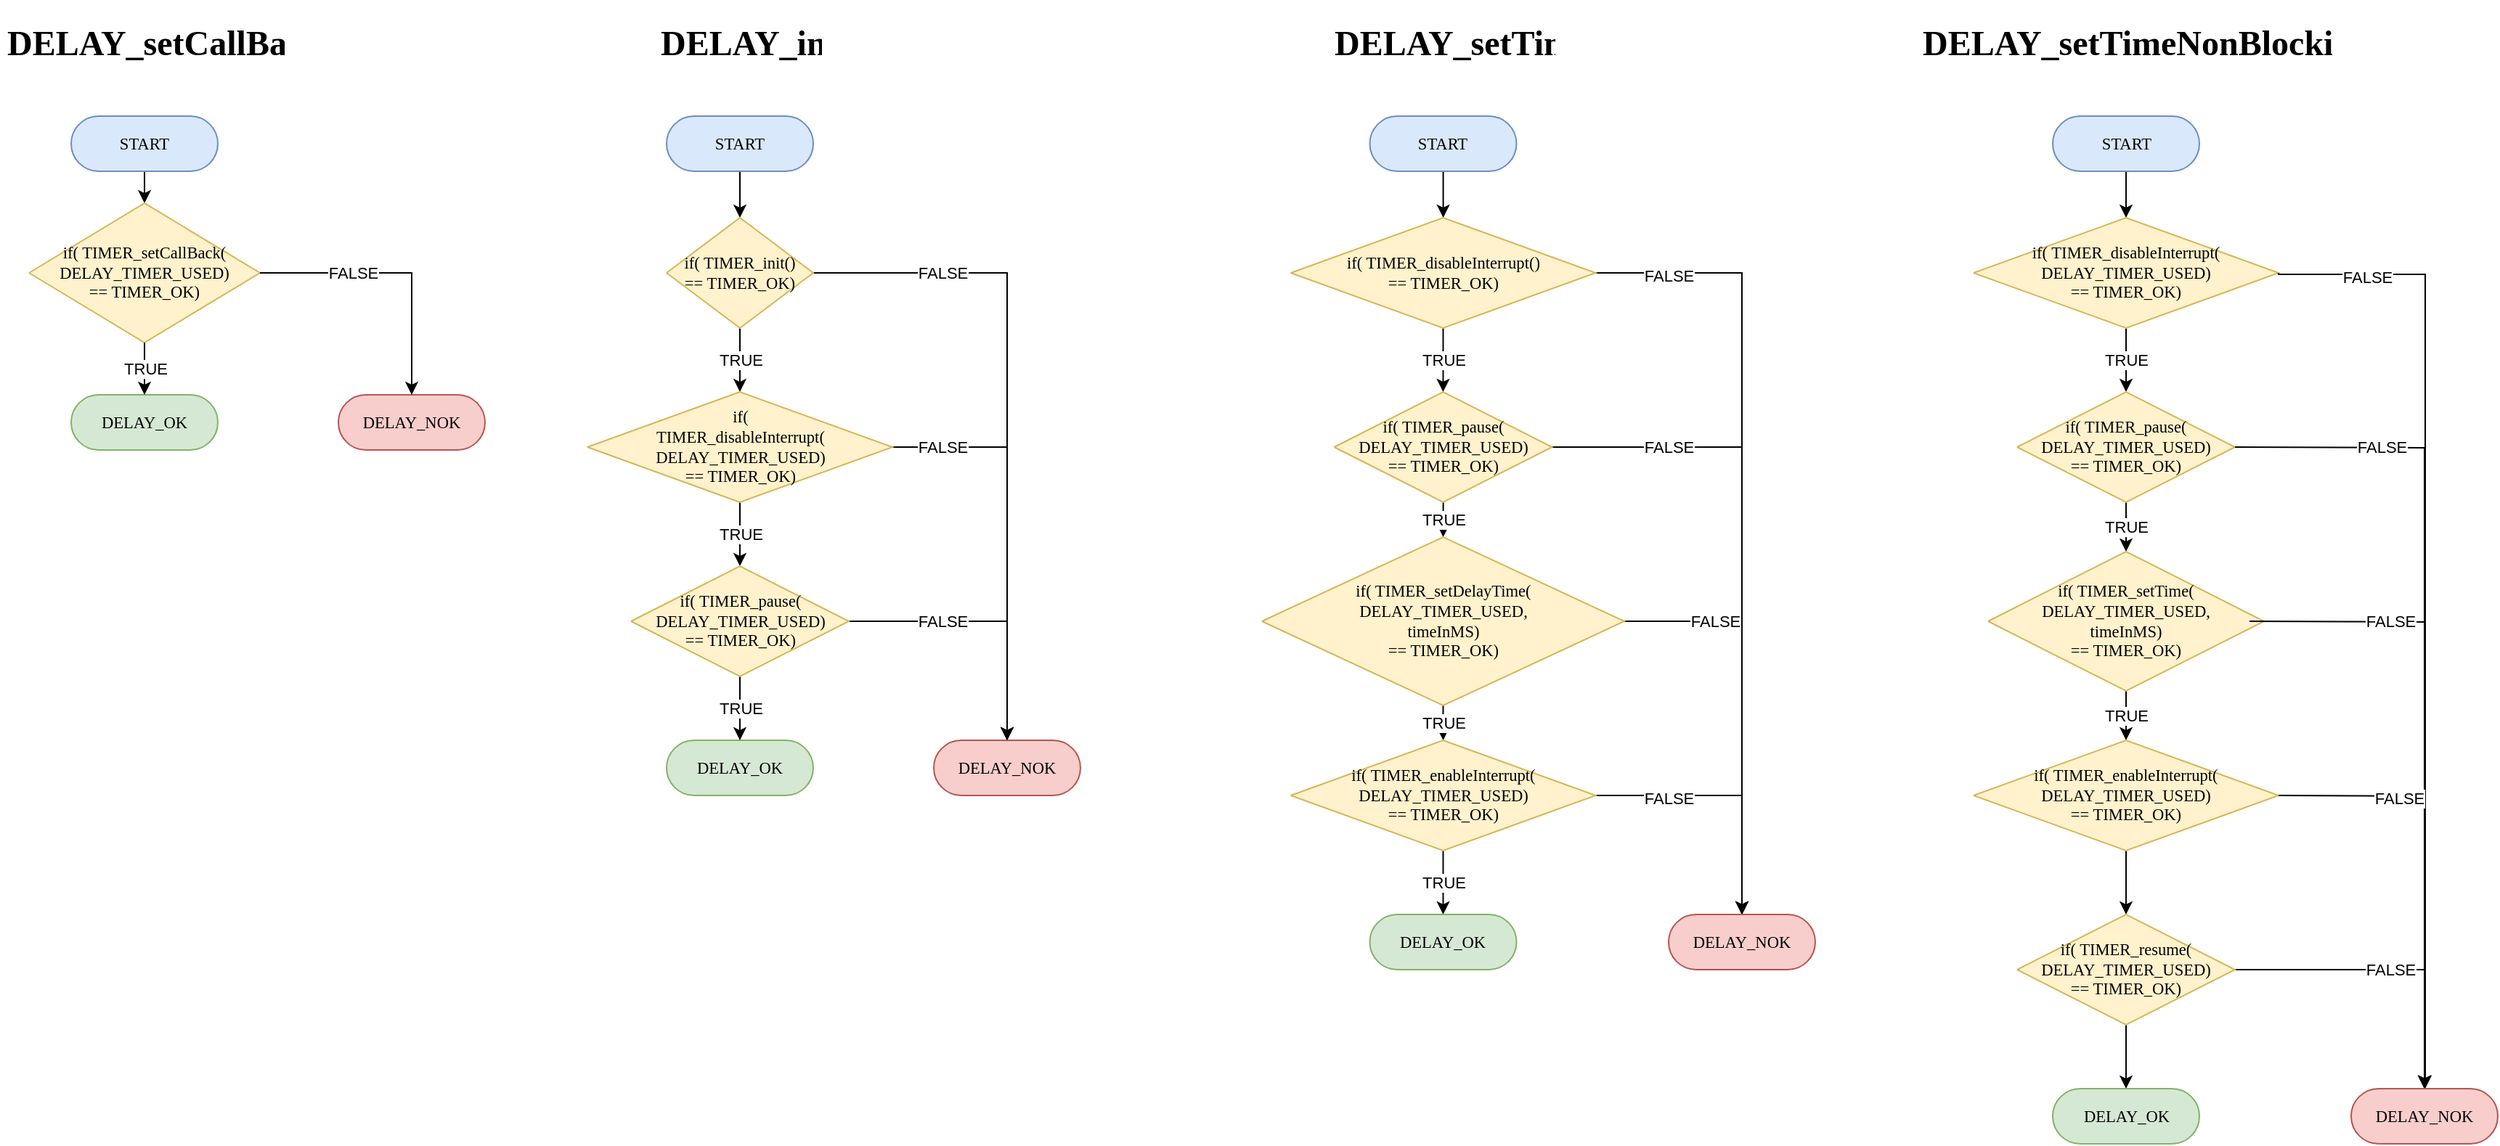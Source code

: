 <mxfile version="21.2.8" type="device">
  <diagram name="Page-1" id="5nWwU-cvdYqmI8r7x9GO">
    <mxGraphModel dx="4005" dy="1869" grid="1" gridSize="10" guides="1" tooltips="1" connect="1" arrows="1" fold="1" page="1" pageScale="1" pageWidth="850" pageHeight="1100" math="0" shadow="0">
      <root>
        <mxCell id="0" />
        <mxCell id="1" parent="0" />
        <mxCell id="s2RD4rWoNlKBEPkYCCUj-22" value="" style="edgeStyle=orthogonalEdgeStyle;rounded=0;orthogonalLoop=1;jettySize=auto;html=1;" edge="1" parent="1" source="s2RD4rWoNlKBEPkYCCUj-1" target="s2RD4rWoNlKBEPkYCCUj-16">
          <mxGeometry relative="1" as="geometry" />
        </mxCell>
        <UserObject label="&lt;div style=&quot;font-size: 11.29px;&quot;&gt;&lt;span style=&quot;font-size: 11.29px;&quot;&gt;START&lt;/span&gt;&lt;/div&gt;" Function="EN_DIO_Error_T DIO_init(uint8_t pinNumber, EN_DIO_PORT_T portNumber, EN_DIO_DIRECTION_T direction);" tags="Flowchart" id="s2RD4rWoNlKBEPkYCCUj-1">
          <mxCell style="verticalAlign=middle;align=center;overflow=width;vsdxID=30;fillColor=#dae8fc;shape=stencil(tVLREoIgEPwaHnEQxsl3s/9gEpSJwDko7e+DsEkze2l627vdu5uFRaxyHe8FosR5sCcxqMZ3iO0Rpcp0ApQPCLEasUpaEC3Yi2lS3fOojOhsr3HDmObyMtsVcYqS29Qh5FEfklwrM5OXeUa/yjkcAwfr7TDpiyTfXvjkMR+Vw2A998qaBac5tAKHU1hq3i4oNwjRr9ofvayt/+Rk+yX/4iWA159KpXWKxJx/z0Bopfyw+g4=);strokeColor=#6c8ebf;spacingTop=-1;spacingBottom=-1;spacingLeft=-1;spacingRight=-1;points=[[0.5,1,0],[0.5,0,0],[0,0.5,0],[1,0.5,0]];labelBackgroundColor=none;rounded=1;html=1;whiteSpace=wrap;fontFamily=Calibri;fontSize=11.29;" vertex="1" parent="1">
            <mxGeometry x="-1925.75" y="-990" width="101" height="38" as="geometry" />
          </mxCell>
        </UserObject>
        <mxCell id="s2RD4rWoNlKBEPkYCCUj-9" value="" style="edgeStyle=orthogonalEdgeStyle;rounded=0;orthogonalLoop=1;jettySize=auto;html=1;" edge="1" parent="1" source="s2RD4rWoNlKBEPkYCCUj-2" target="s2RD4rWoNlKBEPkYCCUj-3">
          <mxGeometry relative="1" as="geometry" />
        </mxCell>
        <UserObject label="&lt;div style=&quot;font-size: 11.29px;&quot;&gt;&lt;span style=&quot;font-size: 11.29px;&quot;&gt;START&lt;/span&gt;&lt;/div&gt;" Function="EN_DIO_Error_T DIO_init(uint8_t pinNumber, EN_DIO_PORT_T portNumber, EN_DIO_DIRECTION_T direction);" tags="Flowchart" id="s2RD4rWoNlKBEPkYCCUj-2">
          <mxCell style="verticalAlign=middle;align=center;overflow=width;vsdxID=30;fillColor=#dae8fc;shape=stencil(tVLREoIgEPwaHnEQxsl3s/9gEpSJwDko7e+DsEkze2l627vdu5uFRaxyHe8FosR5sCcxqMZ3iO0Rpcp0ApQPCLEasUpaEC3Yi2lS3fOojOhsr3HDmObyMtsVcYqS29Qh5FEfklwrM5OXeUa/yjkcAwfr7TDpiyTfXvjkMR+Vw2A998qaBac5tAKHU1hq3i4oNwjRr9ofvayt/+Rk+yX/4iWA159KpXWKxJx/z0Bopfyw+g4=);strokeColor=#6c8ebf;spacingTop=-1;spacingBottom=-1;spacingLeft=-1;spacingRight=-1;points=[[0.5,1,0],[0.5,0,0],[0,0.5,0],[1,0.5,0]];labelBackgroundColor=none;rounded=1;html=1;whiteSpace=wrap;fontFamily=Calibri;fontSize=11.29;" vertex="1" parent="1">
            <mxGeometry x="-2410" y="-990" width="101" height="38" as="geometry" />
          </mxCell>
        </UserObject>
        <mxCell id="s2RD4rWoNlKBEPkYCCUj-10" value="TRUE" style="edgeStyle=orthogonalEdgeStyle;rounded=0;orthogonalLoop=1;jettySize=auto;html=1;" edge="1" parent="1" source="s2RD4rWoNlKBEPkYCCUj-3" target="s2RD4rWoNlKBEPkYCCUj-7">
          <mxGeometry relative="1" as="geometry" />
        </mxCell>
        <mxCell id="s2RD4rWoNlKBEPkYCCUj-15" value="FALSE" style="edgeStyle=orthogonalEdgeStyle;rounded=0;orthogonalLoop=1;jettySize=auto;html=1;" edge="1" parent="1" source="s2RD4rWoNlKBEPkYCCUj-3" target="s2RD4rWoNlKBEPkYCCUj-6">
          <mxGeometry x="-0.609" relative="1" as="geometry">
            <mxPoint as="offset" />
          </mxGeometry>
        </mxCell>
        <UserObject label="if( TIMER_init() &lt;br&gt;== TIMER_OK)" Function="EN_DIO_Error_T DIO_init(uint8_t pinNumber, EN_DIO_PORT_T portNumber, EN_DIO_DIRECTION_T direction);" tags="Flowchart" id="s2RD4rWoNlKBEPkYCCUj-3">
          <mxCell style="vsdxID=219;fillColor=#fff2cc;shape=stencil(UzV2Ls5ILEhVNTIoLinKz04tz0wpyVA1dlE1MsrMy0gtyiwBslSNXVWNndPyi1LTi/JL81Ig/IJEkEoQKze/DGRCBUSfAUiHkUElhGcK4bpBVOZk5iGpNEVVikeloQHZpsK0YlWLz1QgA+HFtMycHEgIIcujBwlQCBKcxq4A);strokeColor=#d6b656;spacingTop=-1;spacingBottom=-1;spacingLeft=-1;spacingRight=-1;points=[[0,0.5,0],[1,0.5,0],[0.5,0,0],[0.5,1,0]];labelBackgroundColor=none;rounded=1;html=1;whiteSpace=wrap;fontFamily=Calibri;fontSize=11.29;" vertex="1" parent="1">
            <mxGeometry x="-2410" y="-920" width="101" height="76" as="geometry" />
          </mxCell>
        </UserObject>
        <UserObject label="&lt;div style=&quot;font-size: 11.29px;&quot;&gt;&lt;font style=&quot;font-size: 11.29px; direction: ltr; letter-spacing: 0px; line-height: 120%; opacity: 1;&quot;&gt;DELAY_OK&lt;/font&gt;&lt;/div&gt;" Function="EN_DIO_Error_T DIO_init(uint8_t pinNumber, EN_DIO_PORT_T portNumber, EN_DIO_DIRECTION_T direction);" tags="Flowchart" id="s2RD4rWoNlKBEPkYCCUj-5">
          <mxCell style="verticalAlign=middle;align=center;overflow=width;vsdxID=52;fillColor=#d5e8d4;shape=stencil(tVLREoIgEPwaHnEQxsl3s/9gEpSJwDko7e+DsEkze2l627vdu5uFRaxyHe8FosR5sCcxqMZ3iO0Rpcp0ApQPCLEasUpaEC3Yi2lS3fOojOhsr3HDmObyMtsVcYqS29Qh5FEfklwrM5OXeUa/yjkcAwfr7TDpiyTfXvjkMR+Vw2A998qaBac5tAKHU1hq3i4oNwjRr9ofvayt/+Rk+yX/4iWA159KpXWKxJx/z0Bopfyw+g4=);strokeColor=#82b366;spacingTop=-1;spacingBottom=-1;spacingLeft=-1;spacingRight=-1;points=[[0.5,1,0],[0.5,0,0],[0,0.5,0],[1,0.5,0]];labelBackgroundColor=none;rounded=1;html=1;whiteSpace=wrap;fontFamily=Calibri;fontSize=11.29;" vertex="1" parent="1">
            <mxGeometry x="-2410" y="-560" width="101" height="38" as="geometry" />
          </mxCell>
        </UserObject>
        <UserObject label="&lt;div style=&quot;font-size: 11.29px;&quot;&gt;&lt;font style=&quot;font-size: 11.29px; direction: ltr; letter-spacing: 0px; line-height: 120%; opacity: 1;&quot;&gt;DELAY_NOK&lt;/font&gt;&lt;/div&gt;" Function="EN_DIO_Error_T DIO_init(uint8_t pinNumber, EN_DIO_PORT_T portNumber, EN_DIO_DIRECTION_T direction);" tags="Flowchart" id="s2RD4rWoNlKBEPkYCCUj-6">
          <mxCell style="verticalAlign=middle;align=center;overflow=width;vsdxID=52;fillColor=#f8cecc;shape=stencil(tVLREoIgEPwaHnEQxsl3s/9gEpSJwDko7e+DsEkze2l627vdu5uFRaxyHe8FosR5sCcxqMZ3iO0Rpcp0ApQPCLEasUpaEC3Yi2lS3fOojOhsr3HDmObyMtsVcYqS29Qh5FEfklwrM5OXeUa/yjkcAwfr7TDpiyTfXvjkMR+Vw2A998qaBac5tAKHU1hq3i4oNwjRr9ofvayt/+Rk+yX/4iWA159KpXWKxJx/z0Bopfyw+g4=);strokeColor=#b85450;spacingTop=-1;spacingBottom=-1;spacingLeft=-1;spacingRight=-1;points=[[0.5,1,0],[0.5,0,0],[0,0.5,0],[1,0.5,0]];labelBackgroundColor=none;rounded=1;html=1;whiteSpace=wrap;fontFamily=Calibri;fontSize=11.29;" vertex="1" parent="1">
            <mxGeometry x="-2226" y="-560" width="101" height="38" as="geometry" />
          </mxCell>
        </UserObject>
        <mxCell id="s2RD4rWoNlKBEPkYCCUj-11" value="TRUE" style="edgeStyle=orthogonalEdgeStyle;rounded=0;orthogonalLoop=1;jettySize=auto;html=1;" edge="1" parent="1" source="s2RD4rWoNlKBEPkYCCUj-7" target="s2RD4rWoNlKBEPkYCCUj-8">
          <mxGeometry relative="1" as="geometry" />
        </mxCell>
        <mxCell id="s2RD4rWoNlKBEPkYCCUj-14" value="FALSE" style="edgeStyle=orthogonalEdgeStyle;rounded=0;orthogonalLoop=1;jettySize=auto;html=1;" edge="1" parent="1" source="s2RD4rWoNlKBEPkYCCUj-7" target="s2RD4rWoNlKBEPkYCCUj-6">
          <mxGeometry x="-0.754" relative="1" as="geometry">
            <mxPoint as="offset" />
          </mxGeometry>
        </mxCell>
        <UserObject label="if( &lt;br&gt;TIMER_disableInterrupt(&lt;br&gt;DELAY_TIMER_USED) &lt;br&gt;== TIMER_OK)" Function="EN_DIO_Error_T DIO_init(uint8_t pinNumber, EN_DIO_PORT_T portNumber, EN_DIO_DIRECTION_T direction);" tags="Flowchart" id="s2RD4rWoNlKBEPkYCCUj-7">
          <mxCell style="vsdxID=219;fillColor=#fff2cc;shape=stencil(UzV2Ls5ILEhVNTIoLinKz04tz0wpyVA1dlE1MsrMy0gtyiwBslSNXVWNndPyi1LTi/JL81Ig/IJEkEoQKze/DGRCBUSfAUiHkUElhGcK4bpBVOZk5iGpNEVVikeloQHZpsK0YlWLz1QgA+HFtMycHEgIIcujBwlQCBKcxq4A);strokeColor=#d6b656;spacingTop=-1;spacingBottom=-1;spacingLeft=-1;spacingRight=-1;points=[[0,0.5,0],[1,0.5,0],[0.5,0,0],[0.5,1,0]];labelBackgroundColor=none;rounded=1;html=1;whiteSpace=wrap;fontFamily=Calibri;fontSize=11.29;" vertex="1" parent="1">
            <mxGeometry x="-2464.5" y="-800" width="210" height="76" as="geometry" />
          </mxCell>
        </UserObject>
        <mxCell id="s2RD4rWoNlKBEPkYCCUj-12" value="TRUE" style="edgeStyle=orthogonalEdgeStyle;rounded=0;orthogonalLoop=1;jettySize=auto;html=1;" edge="1" parent="1" source="s2RD4rWoNlKBEPkYCCUj-8" target="s2RD4rWoNlKBEPkYCCUj-5">
          <mxGeometry relative="1" as="geometry" />
        </mxCell>
        <mxCell id="s2RD4rWoNlKBEPkYCCUj-13" value="FALSE" style="edgeStyle=orthogonalEdgeStyle;rounded=0;orthogonalLoop=1;jettySize=auto;html=1;" edge="1" parent="1" source="s2RD4rWoNlKBEPkYCCUj-8" target="s2RD4rWoNlKBEPkYCCUj-6">
          <mxGeometry x="-0.325" relative="1" as="geometry">
            <mxPoint as="offset" />
          </mxGeometry>
        </mxCell>
        <UserObject label="if( TIMER_pause(&lt;br&gt;DELAY_TIMER_USED) &lt;br&gt;== TIMER_OK)" Function="EN_DIO_Error_T DIO_init(uint8_t pinNumber, EN_DIO_PORT_T portNumber, EN_DIO_DIRECTION_T direction);" tags="Flowchart" id="s2RD4rWoNlKBEPkYCCUj-8">
          <mxCell style="vsdxID=219;fillColor=#fff2cc;shape=stencil(UzV2Ls5ILEhVNTIoLinKz04tz0wpyVA1dlE1MsrMy0gtyiwBslSNXVWNndPyi1LTi/JL81Ig/IJEkEoQKze/DGRCBUSfAUiHkUElhGcK4bpBVOZk5iGpNEVVikeloQHZpsK0YlWLz1QgA+HFtMycHEgIIcujBwlQCBKcxq4A);strokeColor=#d6b656;spacingTop=-1;spacingBottom=-1;spacingLeft=-1;spacingRight=-1;points=[[0,0.5,0],[1,0.5,0],[0.5,0,0],[0.5,1,0]];labelBackgroundColor=none;rounded=1;html=1;whiteSpace=wrap;fontFamily=Calibri;fontSize=11.29;" vertex="1" parent="1">
            <mxGeometry x="-2434.5" y="-680" width="150" height="76" as="geometry" />
          </mxCell>
        </UserObject>
        <mxCell id="s2RD4rWoNlKBEPkYCCUj-23" value="TRUE" style="edgeStyle=orthogonalEdgeStyle;rounded=0;orthogonalLoop=1;jettySize=auto;html=1;" edge="1" parent="1" source="s2RD4rWoNlKBEPkYCCUj-16" target="s2RD4rWoNlKBEPkYCCUj-17">
          <mxGeometry relative="1" as="geometry" />
        </mxCell>
        <mxCell id="s2RD4rWoNlKBEPkYCCUj-27" value="FALSE" style="edgeStyle=orthogonalEdgeStyle;rounded=0;orthogonalLoop=1;jettySize=auto;html=1;" edge="1" parent="1" source="s2RD4rWoNlKBEPkYCCUj-16" target="s2RD4rWoNlKBEPkYCCUj-21">
          <mxGeometry x="-0.815" y="-2" relative="1" as="geometry">
            <mxPoint as="offset" />
          </mxGeometry>
        </mxCell>
        <UserObject label="if( TIMER_disableInterrupt() &lt;br&gt;== TIMER_OK)" Function="EN_DIO_Error_T DIO_init(uint8_t pinNumber, EN_DIO_PORT_T portNumber, EN_DIO_DIRECTION_T direction);" tags="Flowchart" id="s2RD4rWoNlKBEPkYCCUj-16">
          <mxCell style="vsdxID=219;fillColor=#fff2cc;shape=stencil(UzV2Ls5ILEhVNTIoLinKz04tz0wpyVA1dlE1MsrMy0gtyiwBslSNXVWNndPyi1LTi/JL81Ig/IJEkEoQKze/DGRCBUSfAUiHkUElhGcK4bpBVOZk5iGpNEVVikeloQHZpsK0YlWLz1QgA+HFtMycHEgIIcujBwlQCBKcxq4A);strokeColor=#d6b656;spacingTop=-1;spacingBottom=-1;spacingLeft=-1;spacingRight=-1;points=[[0,0.5,0],[1,0.5,0],[0.5,0,0],[0.5,1,0]];labelBackgroundColor=none;rounded=1;html=1;whiteSpace=wrap;fontFamily=Calibri;fontSize=11.29;" vertex="1" parent="1">
            <mxGeometry x="-1980.25" y="-920" width="210" height="76" as="geometry" />
          </mxCell>
        </UserObject>
        <mxCell id="s2RD4rWoNlKBEPkYCCUj-24" value="TRUE" style="edgeStyle=orthogonalEdgeStyle;rounded=0;orthogonalLoop=1;jettySize=auto;html=1;" edge="1" parent="1" source="s2RD4rWoNlKBEPkYCCUj-17" target="s2RD4rWoNlKBEPkYCCUj-18">
          <mxGeometry relative="1" as="geometry" />
        </mxCell>
        <mxCell id="s2RD4rWoNlKBEPkYCCUj-28" value="FALSE" style="edgeStyle=orthogonalEdgeStyle;rounded=0;orthogonalLoop=1;jettySize=auto;html=1;" edge="1" parent="1" source="s2RD4rWoNlKBEPkYCCUj-17" target="s2RD4rWoNlKBEPkYCCUj-21">
          <mxGeometry x="-0.645" relative="1" as="geometry">
            <mxPoint as="offset" />
          </mxGeometry>
        </mxCell>
        <UserObject label="if( TIMER_pause(&lt;br&gt;DELAY_TIMER_USED) &lt;br&gt;== TIMER_OK)" Function="EN_DIO_Error_T DIO_init(uint8_t pinNumber, EN_DIO_PORT_T portNumber, EN_DIO_DIRECTION_T direction);" tags="Flowchart" id="s2RD4rWoNlKBEPkYCCUj-17">
          <mxCell style="vsdxID=219;fillColor=#fff2cc;shape=stencil(UzV2Ls5ILEhVNTIoLinKz04tz0wpyVA1dlE1MsrMy0gtyiwBslSNXVWNndPyi1LTi/JL81Ig/IJEkEoQKze/DGRCBUSfAUiHkUElhGcK4bpBVOZk5iGpNEVVikeloQHZpsK0YlWLz1QgA+HFtMycHEgIIcujBwlQCBKcxq4A);strokeColor=#d6b656;spacingTop=-1;spacingBottom=-1;spacingLeft=-1;spacingRight=-1;points=[[0,0.5,0],[1,0.5,0],[0.5,0,0],[0.5,1,0]];labelBackgroundColor=none;rounded=1;html=1;whiteSpace=wrap;fontFamily=Calibri;fontSize=11.29;" vertex="1" parent="1">
            <mxGeometry x="-1950.25" y="-800" width="150" height="76" as="geometry" />
          </mxCell>
        </UserObject>
        <mxCell id="s2RD4rWoNlKBEPkYCCUj-25" value="TRUE" style="edgeStyle=orthogonalEdgeStyle;rounded=0;orthogonalLoop=1;jettySize=auto;html=1;" edge="1" parent="1" source="s2RD4rWoNlKBEPkYCCUj-18" target="s2RD4rWoNlKBEPkYCCUj-19">
          <mxGeometry relative="1" as="geometry" />
        </mxCell>
        <mxCell id="s2RD4rWoNlKBEPkYCCUj-29" value="FALSE" style="edgeStyle=orthogonalEdgeStyle;rounded=0;orthogonalLoop=1;jettySize=auto;html=1;" edge="1" parent="1" source="s2RD4rWoNlKBEPkYCCUj-18" target="s2RD4rWoNlKBEPkYCCUj-21">
          <mxGeometry x="-0.564" relative="1" as="geometry">
            <mxPoint x="1" as="offset" />
          </mxGeometry>
        </mxCell>
        <UserObject label="if( TIMER_setDelayTime(&lt;br&gt;DELAY_TIMER_USED,&lt;br&gt;timeInMS) &lt;br&gt;== TIMER_OK)" Function="EN_DIO_Error_T DIO_init(uint8_t pinNumber, EN_DIO_PORT_T portNumber, EN_DIO_DIRECTION_T direction);" tags="Flowchart" id="s2RD4rWoNlKBEPkYCCUj-18">
          <mxCell style="vsdxID=219;fillColor=#fff2cc;shape=stencil(UzV2Ls5ILEhVNTIoLinKz04tz0wpyVA1dlE1MsrMy0gtyiwBslSNXVWNndPyi1LTi/JL81Ig/IJEkEoQKze/DGRCBUSfAUiHkUElhGcK4bpBVOZk5iGpNEVVikeloQHZpsK0YlWLz1QgA+HFtMycHEgIIcujBwlQCBKcxq4A);strokeColor=#d6b656;spacingTop=-1;spacingBottom=-1;spacingLeft=-1;spacingRight=-1;points=[[0,0.5,0],[1,0.5,0],[0.5,0,0],[0.5,1,0]];labelBackgroundColor=none;rounded=1;html=1;whiteSpace=wrap;fontFamily=Calibri;fontSize=11.29;" vertex="1" parent="1">
            <mxGeometry x="-2000" y="-700" width="249.5" height="116" as="geometry" />
          </mxCell>
        </UserObject>
        <mxCell id="s2RD4rWoNlKBEPkYCCUj-26" value="TRUE" style="edgeStyle=orthogonalEdgeStyle;rounded=0;orthogonalLoop=1;jettySize=auto;html=1;" edge="1" parent="1" source="s2RD4rWoNlKBEPkYCCUj-19" target="s2RD4rWoNlKBEPkYCCUj-20">
          <mxGeometry relative="1" as="geometry" />
        </mxCell>
        <mxCell id="s2RD4rWoNlKBEPkYCCUj-30" value="FALSE" style="edgeStyle=orthogonalEdgeStyle;rounded=0;orthogonalLoop=1;jettySize=auto;html=1;" edge="1" parent="1" source="s2RD4rWoNlKBEPkYCCUj-19" target="s2RD4rWoNlKBEPkYCCUj-21">
          <mxGeometry x="-0.45" y="-2" relative="1" as="geometry">
            <mxPoint as="offset" />
          </mxGeometry>
        </mxCell>
        <UserObject label="if( TIMER_enableInterrupt(&lt;br&gt;DELAY_TIMER_USED) &lt;br&gt;== TIMER_OK)" Function="EN_DIO_Error_T DIO_init(uint8_t pinNumber, EN_DIO_PORT_T portNumber, EN_DIO_DIRECTION_T direction);" tags="Flowchart" id="s2RD4rWoNlKBEPkYCCUj-19">
          <mxCell style="vsdxID=219;fillColor=#fff2cc;shape=stencil(UzV2Ls5ILEhVNTIoLinKz04tz0wpyVA1dlE1MsrMy0gtyiwBslSNXVWNndPyi1LTi/JL81Ig/IJEkEoQKze/DGRCBUSfAUiHkUElhGcK4bpBVOZk5iGpNEVVikeloQHZpsK0YlWLz1QgA+HFtMycHEgIIcujBwlQCBKcxq4A);strokeColor=#d6b656;spacingTop=-1;spacingBottom=-1;spacingLeft=-1;spacingRight=-1;points=[[0,0.5,0],[1,0.5,0],[0.5,0,0],[0.5,1,0]];labelBackgroundColor=none;rounded=1;html=1;whiteSpace=wrap;fontFamily=Calibri;fontSize=11.29;" vertex="1" parent="1">
            <mxGeometry x="-1980.25" y="-560" width="210" height="76" as="geometry" />
          </mxCell>
        </UserObject>
        <UserObject label="&lt;div style=&quot;font-size: 11.29px;&quot;&gt;&lt;font style=&quot;font-size: 11.29px; direction: ltr; letter-spacing: 0px; line-height: 120%; opacity: 1;&quot;&gt;DELAY_OK&lt;/font&gt;&lt;/div&gt;" Function="EN_DIO_Error_T DIO_init(uint8_t pinNumber, EN_DIO_PORT_T portNumber, EN_DIO_DIRECTION_T direction);" tags="Flowchart" id="s2RD4rWoNlKBEPkYCCUj-20">
          <mxCell style="verticalAlign=middle;align=center;overflow=width;vsdxID=52;fillColor=#d5e8d4;shape=stencil(tVLREoIgEPwaHnEQxsl3s/9gEpSJwDko7e+DsEkze2l627vdu5uFRaxyHe8FosR5sCcxqMZ3iO0Rpcp0ApQPCLEasUpaEC3Yi2lS3fOojOhsr3HDmObyMtsVcYqS29Qh5FEfklwrM5OXeUa/yjkcAwfr7TDpiyTfXvjkMR+Vw2A998qaBac5tAKHU1hq3i4oNwjRr9ofvayt/+Rk+yX/4iWA159KpXWKxJx/z0Bopfyw+g4=);strokeColor=#82b366;spacingTop=-1;spacingBottom=-1;spacingLeft=-1;spacingRight=-1;points=[[0.5,1,0],[0.5,0,0],[0,0.5,0],[1,0.5,0]];labelBackgroundColor=none;rounded=1;html=1;whiteSpace=wrap;fontFamily=Calibri;fontSize=11.29;" vertex="1" parent="1">
            <mxGeometry x="-1925.75" y="-440" width="101" height="38" as="geometry" />
          </mxCell>
        </UserObject>
        <UserObject label="&lt;div style=&quot;font-size: 11.29px;&quot;&gt;&lt;font style=&quot;font-size: 11.29px; direction: ltr; letter-spacing: 0px; line-height: 120%; opacity: 1;&quot;&gt;DELAY_NOK&lt;/font&gt;&lt;/div&gt;" Function="EN_DIO_Error_T DIO_init(uint8_t pinNumber, EN_DIO_PORT_T portNumber, EN_DIO_DIRECTION_T direction);" tags="Flowchart" id="s2RD4rWoNlKBEPkYCCUj-21">
          <mxCell style="verticalAlign=middle;align=center;overflow=width;vsdxID=52;fillColor=#f8cecc;shape=stencil(tVLREoIgEPwaHnEQxsl3s/9gEpSJwDko7e+DsEkze2l627vdu5uFRaxyHe8FosR5sCcxqMZ3iO0Rpcp0ApQPCLEasUpaEC3Yi2lS3fOojOhsr3HDmObyMtsVcYqS29Qh5FEfklwrM5OXeUa/yjkcAwfr7TDpiyTfXvjkMR+Vw2A998qaBac5tAKHU1hq3i4oNwjRr9ofvayt/+Rk+yX/4iWA159KpXWKxJx/z0Bopfyw+g4=);strokeColor=#b85450;spacingTop=-1;spacingBottom=-1;spacingLeft=-1;spacingRight=-1;points=[[0.5,1,0],[0.5,0,0],[0,0.5,0],[1,0.5,0]];labelBackgroundColor=none;rounded=1;html=1;whiteSpace=wrap;fontFamily=Calibri;fontSize=11.29;" vertex="1" parent="1">
            <mxGeometry x="-1720" y="-440" width="101" height="38" as="geometry" />
          </mxCell>
        </UserObject>
        <mxCell id="s2RD4rWoNlKBEPkYCCUj-31" value="" style="edgeStyle=orthogonalEdgeStyle;rounded=0;orthogonalLoop=1;jettySize=auto;html=1;" edge="1" source="s2RD4rWoNlKBEPkYCCUj-32" target="s2RD4rWoNlKBEPkYCCUj-34" parent="1">
          <mxGeometry relative="1" as="geometry" />
        </mxCell>
        <UserObject label="&lt;div style=&quot;font-size: 11.29px;&quot;&gt;&lt;span style=&quot;font-size: 11.29px;&quot;&gt;START&lt;/span&gt;&lt;/div&gt;" Function="EN_DIO_Error_T DIO_init(uint8_t pinNumber, EN_DIO_PORT_T portNumber, EN_DIO_DIRECTION_T direction);" tags="Flowchart" id="s2RD4rWoNlKBEPkYCCUj-32">
          <mxCell style="verticalAlign=middle;align=center;overflow=width;vsdxID=30;fillColor=#dae8fc;shape=stencil(tVLREoIgEPwaHnEQxsl3s/9gEpSJwDko7e+DsEkze2l627vdu5uFRaxyHe8FosR5sCcxqMZ3iO0Rpcp0ApQPCLEasUpaEC3Yi2lS3fOojOhsr3HDmObyMtsVcYqS29Qh5FEfklwrM5OXeUa/yjkcAwfr7TDpiyTfXvjkMR+Vw2A998qaBac5tAKHU1hq3i4oNwjRr9ofvayt/+Rk+yX/4iWA159KpXWKxJx/z0Bopfyw+g4=);strokeColor=#6c8ebf;spacingTop=-1;spacingBottom=-1;spacingLeft=-1;spacingRight=-1;points=[[0.5,1,0],[0.5,0,0],[0,0.5,0],[1,0.5,0]];labelBackgroundColor=none;rounded=1;html=1;whiteSpace=wrap;fontFamily=Calibri;fontSize=11.29;" vertex="1" parent="1">
            <mxGeometry x="-1455.5" y="-990" width="101" height="38" as="geometry" />
          </mxCell>
        </UserObject>
        <mxCell id="s2RD4rWoNlKBEPkYCCUj-33" value="TRUE" style="edgeStyle=orthogonalEdgeStyle;rounded=0;orthogonalLoop=1;jettySize=auto;html=1;" edge="1" source="s2RD4rWoNlKBEPkYCCUj-34" target="s2RD4rWoNlKBEPkYCCUj-36" parent="1">
          <mxGeometry relative="1" as="geometry" />
        </mxCell>
        <UserObject label="if( TIMER_disableInterrupt(&lt;br&gt;DELAY_TIMER_USED) &lt;br&gt;== TIMER_OK)" Function="EN_DIO_Error_T DIO_init(uint8_t pinNumber, EN_DIO_PORT_T portNumber, EN_DIO_DIRECTION_T direction);" tags="Flowchart" id="s2RD4rWoNlKBEPkYCCUj-34">
          <mxCell style="vsdxID=219;fillColor=#fff2cc;shape=stencil(UzV2Ls5ILEhVNTIoLinKz04tz0wpyVA1dlE1MsrMy0gtyiwBslSNXVWNndPyi1LTi/JL81Ig/IJEkEoQKze/DGRCBUSfAUiHkUElhGcK4bpBVOZk5iGpNEVVikeloQHZpsK0YlWLz1QgA+HFtMycHEgIIcujBwlQCBKcxq4A);strokeColor=#d6b656;spacingTop=-1;spacingBottom=-1;spacingLeft=-1;spacingRight=-1;points=[[0,0.5,0],[1,0.5,0],[0.5,0,0],[0.5,1,0]];labelBackgroundColor=none;rounded=1;html=1;whiteSpace=wrap;fontFamily=Calibri;fontSize=11.29;" vertex="1" parent="1">
            <mxGeometry x="-1510" y="-920" width="210" height="76" as="geometry" />
          </mxCell>
        </UserObject>
        <mxCell id="s2RD4rWoNlKBEPkYCCUj-35" value="TRUE" style="edgeStyle=orthogonalEdgeStyle;rounded=0;orthogonalLoop=1;jettySize=auto;html=1;" edge="1" source="s2RD4rWoNlKBEPkYCCUj-36" target="s2RD4rWoNlKBEPkYCCUj-38" parent="1">
          <mxGeometry relative="1" as="geometry" />
        </mxCell>
        <UserObject label="if( TIMER_pause(&lt;br&gt;DELAY_TIMER_USED) &lt;br&gt;== TIMER_OK)" Function="EN_DIO_Error_T DIO_init(uint8_t pinNumber, EN_DIO_PORT_T portNumber, EN_DIO_DIRECTION_T direction);" tags="Flowchart" id="s2RD4rWoNlKBEPkYCCUj-36">
          <mxCell style="vsdxID=219;fillColor=#fff2cc;shape=stencil(UzV2Ls5ILEhVNTIoLinKz04tz0wpyVA1dlE1MsrMy0gtyiwBslSNXVWNndPyi1LTi/JL81Ig/IJEkEoQKze/DGRCBUSfAUiHkUElhGcK4bpBVOZk5iGpNEVVikeloQHZpsK0YlWLz1QgA+HFtMycHEgIIcujBwlQCBKcxq4A);strokeColor=#d6b656;spacingTop=-1;spacingBottom=-1;spacingLeft=-1;spacingRight=-1;points=[[0,0.5,0],[1,0.5,0],[0.5,0,0],[0.5,1,0]];labelBackgroundColor=none;rounded=1;html=1;whiteSpace=wrap;fontFamily=Calibri;fontSize=11.29;" vertex="1" parent="1">
            <mxGeometry x="-1480" y="-800" width="150" height="76" as="geometry" />
          </mxCell>
        </UserObject>
        <mxCell id="s2RD4rWoNlKBEPkYCCUj-37" value="TRUE" style="edgeStyle=orthogonalEdgeStyle;rounded=0;orthogonalLoop=1;jettySize=auto;html=1;" edge="1" source="s2RD4rWoNlKBEPkYCCUj-38" target="s2RD4rWoNlKBEPkYCCUj-39" parent="1">
          <mxGeometry relative="1" as="geometry" />
        </mxCell>
        <UserObject label="if( TIMER_setTime(&lt;br&gt;DELAY_TIMER_USED,&lt;br&gt;timeInMS) &lt;br&gt;== TIMER_OK)" Function="EN_DIO_Error_T DIO_init(uint8_t pinNumber, EN_DIO_PORT_T portNumber, EN_DIO_DIRECTION_T direction);" tags="Flowchart" id="s2RD4rWoNlKBEPkYCCUj-38">
          <mxCell style="vsdxID=219;fillColor=#fff2cc;shape=stencil(UzV2Ls5ILEhVNTIoLinKz04tz0wpyVA1dlE1MsrMy0gtyiwBslSNXVWNndPyi1LTi/JL81Ig/IJEkEoQKze/DGRCBUSfAUiHkUElhGcK4bpBVOZk5iGpNEVVikeloQHZpsK0YlWLz1QgA+HFtMycHEgIIcujBwlQCBKcxq4A);strokeColor=#d6b656;spacingTop=-1;spacingBottom=-1;spacingLeft=-1;spacingRight=-1;points=[[0,0.5,0],[1,0.5,0],[0.5,0,0],[0.5,1,0]];labelBackgroundColor=none;rounded=1;html=1;whiteSpace=wrap;fontFamily=Calibri;fontSize=11.29;" vertex="1" parent="1">
            <mxGeometry x="-1500" y="-690" width="190" height="96" as="geometry" />
          </mxCell>
        </UserObject>
        <mxCell id="s2RD4rWoNlKBEPkYCCUj-41" value="" style="edgeStyle=orthogonalEdgeStyle;rounded=0;orthogonalLoop=1;jettySize=auto;html=1;" edge="1" parent="1" source="s2RD4rWoNlKBEPkYCCUj-39" target="s2RD4rWoNlKBEPkYCCUj-40">
          <mxGeometry relative="1" as="geometry" />
        </mxCell>
        <UserObject label="if( TIMER_enableInterrupt(&lt;br&gt;DELAY_TIMER_USED) &lt;br&gt;== TIMER_OK)" Function="EN_DIO_Error_T DIO_init(uint8_t pinNumber, EN_DIO_PORT_T portNumber, EN_DIO_DIRECTION_T direction);" tags="Flowchart" id="s2RD4rWoNlKBEPkYCCUj-39">
          <mxCell style="vsdxID=219;fillColor=#fff2cc;shape=stencil(UzV2Ls5ILEhVNTIoLinKz04tz0wpyVA1dlE1MsrMy0gtyiwBslSNXVWNndPyi1LTi/JL81Ig/IJEkEoQKze/DGRCBUSfAUiHkUElhGcK4bpBVOZk5iGpNEVVikeloQHZpsK0YlWLz1QgA+HFtMycHEgIIcujBwlQCBKcxq4A);strokeColor=#d6b656;spacingTop=-1;spacingBottom=-1;spacingLeft=-1;spacingRight=-1;points=[[0,0.5,0],[1,0.5,0],[0.5,0,0],[0.5,1,0]];labelBackgroundColor=none;rounded=1;html=1;whiteSpace=wrap;fontFamily=Calibri;fontSize=11.29;" vertex="1" parent="1">
            <mxGeometry x="-1510" y="-560" width="210" height="76" as="geometry" />
          </mxCell>
        </UserObject>
        <mxCell id="s2RD4rWoNlKBEPkYCCUj-43" value="" style="edgeStyle=orthogonalEdgeStyle;rounded=0;orthogonalLoop=1;jettySize=auto;html=1;" edge="1" parent="1" source="s2RD4rWoNlKBEPkYCCUj-40" target="s2RD4rWoNlKBEPkYCCUj-42">
          <mxGeometry relative="1" as="geometry" />
        </mxCell>
        <mxCell id="s2RD4rWoNlKBEPkYCCUj-49" value="FALSE" style="edgeStyle=orthogonalEdgeStyle;rounded=0;orthogonalLoop=1;jettySize=auto;html=1;" edge="1" parent="1" source="s2RD4rWoNlKBEPkYCCUj-40" target="s2RD4rWoNlKBEPkYCCUj-48">
          <mxGeometry relative="1" as="geometry" />
        </mxCell>
        <UserObject label="if( TIMER_resume(&lt;br&gt;DELAY_TIMER_USED) &lt;br&gt;== TIMER_OK)" Function="EN_DIO_Error_T DIO_init(uint8_t pinNumber, EN_DIO_PORT_T portNumber, EN_DIO_DIRECTION_T direction);" tags="Flowchart" id="s2RD4rWoNlKBEPkYCCUj-40">
          <mxCell style="vsdxID=219;fillColor=#fff2cc;shape=stencil(UzV2Ls5ILEhVNTIoLinKz04tz0wpyVA1dlE1MsrMy0gtyiwBslSNXVWNndPyi1LTi/JL81Ig/IJEkEoQKze/DGRCBUSfAUiHkUElhGcK4bpBVOZk5iGpNEVVikeloQHZpsK0YlWLz1QgA+HFtMycHEgIIcujBwlQCBKcxq4A);strokeColor=#d6b656;spacingTop=-1;spacingBottom=-1;spacingLeft=-1;spacingRight=-1;points=[[0,0.5,0],[1,0.5,0],[0.5,0,0],[0.5,1,0]];labelBackgroundColor=none;rounded=1;html=1;whiteSpace=wrap;fontFamily=Calibri;fontSize=11.29;" vertex="1" parent="1">
            <mxGeometry x="-1480" y="-440" width="150" height="76" as="geometry" />
          </mxCell>
        </UserObject>
        <UserObject label="&lt;div style=&quot;font-size: 11.29px;&quot;&gt;&lt;font style=&quot;font-size: 11.29px; direction: ltr; letter-spacing: 0px; line-height: 120%; opacity: 1;&quot;&gt;DELAY_OK&lt;/font&gt;&lt;/div&gt;" Function="EN_DIO_Error_T DIO_init(uint8_t pinNumber, EN_DIO_PORT_T portNumber, EN_DIO_DIRECTION_T direction);" tags="Flowchart" id="s2RD4rWoNlKBEPkYCCUj-42">
          <mxCell style="verticalAlign=middle;align=center;overflow=width;vsdxID=52;fillColor=#d5e8d4;shape=stencil(tVLREoIgEPwaHnEQxsl3s/9gEpSJwDko7e+DsEkze2l627vdu5uFRaxyHe8FosR5sCcxqMZ3iO0Rpcp0ApQPCLEasUpaEC3Yi2lS3fOojOhsr3HDmObyMtsVcYqS29Qh5FEfklwrM5OXeUa/yjkcAwfr7TDpiyTfXvjkMR+Vw2A998qaBac5tAKHU1hq3i4oNwjRr9ofvayt/+Rk+yX/4iWA159KpXWKxJx/z0Bopfyw+g4=);strokeColor=#82b366;spacingTop=-1;spacingBottom=-1;spacingLeft=-1;spacingRight=-1;points=[[0.5,1,0],[0.5,0,0],[0,0.5,0],[1,0.5,0]];labelBackgroundColor=none;rounded=1;html=1;whiteSpace=wrap;fontFamily=Calibri;fontSize=11.29;" vertex="1" parent="1">
            <mxGeometry x="-1455.5" y="-320" width="101" height="38" as="geometry" />
          </mxCell>
        </UserObject>
        <mxCell id="s2RD4rWoNlKBEPkYCCUj-44" value="FALSE" style="edgeStyle=orthogonalEdgeStyle;rounded=0;orthogonalLoop=1;jettySize=auto;html=1;" edge="1" target="s2RD4rWoNlKBEPkYCCUj-48" parent="1">
          <mxGeometry x="-0.815" y="-2" relative="1" as="geometry">
            <mxPoint x="-1300" y="-882" as="sourcePoint" />
            <Array as="points">
              <mxPoint x="-1199" y="-881" />
            </Array>
            <mxPoint as="offset" />
          </mxGeometry>
        </mxCell>
        <mxCell id="s2RD4rWoNlKBEPkYCCUj-45" value="FALSE" style="edgeStyle=orthogonalEdgeStyle;rounded=0;orthogonalLoop=1;jettySize=auto;html=1;" edge="1" target="s2RD4rWoNlKBEPkYCCUj-48" parent="1">
          <mxGeometry x="-0.645" relative="1" as="geometry">
            <mxPoint x="-1330" y="-762" as="sourcePoint" />
            <mxPoint as="offset" />
          </mxGeometry>
        </mxCell>
        <mxCell id="s2RD4rWoNlKBEPkYCCUj-46" value="FALSE" style="edgeStyle=orthogonalEdgeStyle;rounded=0;orthogonalLoop=1;jettySize=auto;html=1;" edge="1" target="s2RD4rWoNlKBEPkYCCUj-48" parent="1">
          <mxGeometry x="-0.564" relative="1" as="geometry">
            <mxPoint x="-1320" y="-642" as="sourcePoint" />
            <mxPoint x="1" as="offset" />
          </mxGeometry>
        </mxCell>
        <mxCell id="s2RD4rWoNlKBEPkYCCUj-47" value="FALSE" style="edgeStyle=orthogonalEdgeStyle;rounded=0;orthogonalLoop=1;jettySize=auto;html=1;" edge="1" target="s2RD4rWoNlKBEPkYCCUj-48" parent="1">
          <mxGeometry x="-0.45" y="-2" relative="1" as="geometry">
            <mxPoint x="-1300" y="-522" as="sourcePoint" />
            <mxPoint as="offset" />
          </mxGeometry>
        </mxCell>
        <UserObject label="&lt;div style=&quot;font-size: 11.29px;&quot;&gt;&lt;font style=&quot;font-size: 11.29px; direction: ltr; letter-spacing: 0px; line-height: 120%; opacity: 1;&quot;&gt;DELAY_NOK&lt;/font&gt;&lt;/div&gt;" Function="EN_DIO_Error_T DIO_init(uint8_t pinNumber, EN_DIO_PORT_T portNumber, EN_DIO_DIRECTION_T direction);" tags="Flowchart" id="s2RD4rWoNlKBEPkYCCUj-48">
          <mxCell style="verticalAlign=middle;align=center;overflow=width;vsdxID=52;fillColor=#f8cecc;shape=stencil(tVLREoIgEPwaHnEQxsl3s/9gEpSJwDko7e+DsEkze2l627vdu5uFRaxyHe8FosR5sCcxqMZ3iO0Rpcp0ApQPCLEasUpaEC3Yi2lS3fOojOhsr3HDmObyMtsVcYqS29Qh5FEfklwrM5OXeUa/yjkcAwfr7TDpiyTfXvjkMR+Vw2A998qaBac5tAKHU1hq3i4oNwjRr9ofvayt/+Rk+yX/4iWA159KpXWKxJx/z0Bopfyw+g4=);strokeColor=#b85450;spacingTop=-1;spacingBottom=-1;spacingLeft=-1;spacingRight=-1;points=[[0.5,1,0],[0.5,0,0],[0,0.5,0],[1,0.5,0]];labelBackgroundColor=none;rounded=1;html=1;whiteSpace=wrap;fontFamily=Calibri;fontSize=11.29;" vertex="1" parent="1">
            <mxGeometry x="-1250" y="-320" width="101" height="38" as="geometry" />
          </mxCell>
        </UserObject>
        <mxCell id="s2RD4rWoNlKBEPkYCCUj-50" value="" style="edgeStyle=orthogonalEdgeStyle;rounded=0;orthogonalLoop=1;jettySize=auto;html=1;" edge="1" source="s2RD4rWoNlKBEPkYCCUj-51" target="s2RD4rWoNlKBEPkYCCUj-52" parent="1">
          <mxGeometry relative="1" as="geometry" />
        </mxCell>
        <UserObject label="&lt;div style=&quot;font-size: 11.29px;&quot;&gt;&lt;span style=&quot;font-size: 11.29px;&quot;&gt;START&lt;/span&gt;&lt;/div&gt;" Function="EN_DIO_Error_T DIO_init(uint8_t pinNumber, EN_DIO_PORT_T portNumber, EN_DIO_DIRECTION_T direction);" tags="Flowchart" id="s2RD4rWoNlKBEPkYCCUj-51">
          <mxCell style="verticalAlign=middle;align=center;overflow=width;vsdxID=30;fillColor=#dae8fc;shape=stencil(tVLREoIgEPwaHnEQxsl3s/9gEpSJwDko7e+DsEkze2l627vdu5uFRaxyHe8FosR5sCcxqMZ3iO0Rpcp0ApQPCLEasUpaEC3Yi2lS3fOojOhsr3HDmObyMtsVcYqS29Qh5FEfklwrM5OXeUa/yjkcAwfr7TDpiyTfXvjkMR+Vw2A998qaBac5tAKHU1hq3i4oNwjRr9ofvayt/+Rk+yX/4iWA159KpXWKxJx/z0Bopfyw+g4=);strokeColor=#6c8ebf;spacingTop=-1;spacingBottom=-1;spacingLeft=-1;spacingRight=-1;points=[[0.5,1,0],[0.5,0,0],[0,0.5,0],[1,0.5,0]];labelBackgroundColor=none;rounded=1;html=1;whiteSpace=wrap;fontFamily=Calibri;fontSize=11.29;" vertex="1" parent="1">
            <mxGeometry x="-2820" y="-990" width="101" height="38" as="geometry" />
          </mxCell>
        </UserObject>
        <UserObject label="if( TIMER_setCallBack(&lt;br&gt;DELAY_TIMER_USED) &lt;br&gt;== TIMER_OK)" Function="EN_DIO_Error_T DIO_init(uint8_t pinNumber, EN_DIO_PORT_T portNumber, EN_DIO_DIRECTION_T direction);" tags="Flowchart" id="s2RD4rWoNlKBEPkYCCUj-52">
          <mxCell style="vsdxID=219;fillColor=#fff2cc;shape=stencil(UzV2Ls5ILEhVNTIoLinKz04tz0wpyVA1dlE1MsrMy0gtyiwBslSNXVWNndPyi1LTi/JL81Ig/IJEkEoQKze/DGRCBUSfAUiHkUElhGcK4bpBVOZk5iGpNEVVikeloQHZpsK0YlWLz1QgA+HFtMycHEgIIcujBwlQCBKcxq4A);strokeColor=#d6b656;spacingTop=-1;spacingBottom=-1;spacingLeft=-1;spacingRight=-1;points=[[0,0.5,0],[1,0.5,0],[0.5,0,0],[0.5,1,0]];labelBackgroundColor=none;rounded=1;html=1;whiteSpace=wrap;fontFamily=Calibri;fontSize=11.29;" vertex="1" parent="1">
            <mxGeometry x="-2849" y="-930" width="159" height="96" as="geometry" />
          </mxCell>
        </UserObject>
        <UserObject label="&lt;div style=&quot;font-size: 11.29px;&quot;&gt;&lt;font style=&quot;font-size: 11.29px; direction: ltr; letter-spacing: 0px; line-height: 120%; opacity: 1;&quot;&gt;DELAY_OK&lt;/font&gt;&lt;/div&gt;" Function="EN_DIO_Error_T DIO_init(uint8_t pinNumber, EN_DIO_PORT_T portNumber, EN_DIO_DIRECTION_T direction);" tags="Flowchart" id="s2RD4rWoNlKBEPkYCCUj-53">
          <mxCell style="verticalAlign=middle;align=center;overflow=width;vsdxID=52;fillColor=#d5e8d4;shape=stencil(tVLREoIgEPwaHnEQxsl3s/9gEpSJwDko7e+DsEkze2l627vdu5uFRaxyHe8FosR5sCcxqMZ3iO0Rpcp0ApQPCLEasUpaEC3Yi2lS3fOojOhsr3HDmObyMtsVcYqS29Qh5FEfklwrM5OXeUa/yjkcAwfr7TDpiyTfXvjkMR+Vw2A998qaBac5tAKHU1hq3i4oNwjRr9ofvayt/+Rk+yX/4iWA159KpXWKxJx/z0Bopfyw+g4=);strokeColor=#82b366;spacingTop=-1;spacingBottom=-1;spacingLeft=-1;spacingRight=-1;points=[[0.5,1,0],[0.5,0,0],[0,0.5,0],[1,0.5,0]];labelBackgroundColor=none;rounded=1;html=1;whiteSpace=wrap;fontFamily=Calibri;fontSize=11.29;" vertex="1" parent="1">
            <mxGeometry x="-2820" y="-798" width="101" height="38" as="geometry" />
          </mxCell>
        </UserObject>
        <UserObject label="&lt;div style=&quot;font-size: 11.29px;&quot;&gt;&lt;font style=&quot;font-size: 11.29px; direction: ltr; letter-spacing: 0px; line-height: 120%; opacity: 1;&quot;&gt;DELAY_NOK&lt;/font&gt;&lt;/div&gt;" Function="EN_DIO_Error_T DIO_init(uint8_t pinNumber, EN_DIO_PORT_T portNumber, EN_DIO_DIRECTION_T direction);" tags="Flowchart" id="s2RD4rWoNlKBEPkYCCUj-54">
          <mxCell style="verticalAlign=middle;align=center;overflow=width;vsdxID=52;fillColor=#f8cecc;shape=stencil(tVLREoIgEPwaHnEQxsl3s/9gEpSJwDko7e+DsEkze2l627vdu5uFRaxyHe8FosR5sCcxqMZ3iO0Rpcp0ApQPCLEasUpaEC3Yi2lS3fOojOhsr3HDmObyMtsVcYqS29Qh5FEfklwrM5OXeUa/yjkcAwfr7TDpiyTfXvjkMR+Vw2A998qaBac5tAKHU1hq3i4oNwjRr9ofvayt/+Rk+yX/4iWA159KpXWKxJx/z0Bopfyw+g4=);strokeColor=#b85450;spacingTop=-1;spacingBottom=-1;spacingLeft=-1;spacingRight=-1;points=[[0.5,1,0],[0.5,0,0],[0,0.5,0],[1,0.5,0]];labelBackgroundColor=none;rounded=1;html=1;whiteSpace=wrap;fontFamily=Calibri;fontSize=11.29;" vertex="1" parent="1">
            <mxGeometry x="-2636" y="-798" width="101" height="38" as="geometry" />
          </mxCell>
        </UserObject>
        <mxCell id="s2RD4rWoNlKBEPkYCCUj-55" value="TRUE" style="edgeStyle=orthogonalEdgeStyle;rounded=0;orthogonalLoop=1;jettySize=auto;html=1;exitX=0.5;exitY=1;exitDx=0;exitDy=0;exitPerimeter=0;" edge="1" target="s2RD4rWoNlKBEPkYCCUj-53" parent="1" source="s2RD4rWoNlKBEPkYCCUj-52">
          <mxGeometry relative="1" as="geometry">
            <mxPoint x="-2769" y="-842" as="sourcePoint" />
          </mxGeometry>
        </mxCell>
        <mxCell id="s2RD4rWoNlKBEPkYCCUj-56" value="FALSE" style="edgeStyle=orthogonalEdgeStyle;rounded=0;orthogonalLoop=1;jettySize=auto;html=1;" edge="1" target="s2RD4rWoNlKBEPkYCCUj-54" parent="1" source="s2RD4rWoNlKBEPkYCCUj-52">
          <mxGeometry x="-0.325" relative="1" as="geometry">
            <mxPoint x="-2694" y="-880" as="sourcePoint" />
            <mxPoint as="offset" />
          </mxGeometry>
        </mxCell>
        <mxCell id="s2RD4rWoNlKBEPkYCCUj-57" value="&lt;h1&gt;&lt;font face=&quot;Calibri&quot;&gt;DELAY_setCallBack&lt;/font&gt;&lt;br&gt;&lt;/h1&gt;" style="text;html=1;strokeColor=none;fillColor=none;spacing=5;spacingTop=-20;whiteSpace=wrap;overflow=hidden;rounded=0;" vertex="1" parent="1">
          <mxGeometry x="-2869" y="-1060" width="199" height="40" as="geometry" />
        </mxCell>
        <mxCell id="s2RD4rWoNlKBEPkYCCUj-59" value="&lt;h1&gt;&lt;font face=&quot;Calibri&quot;&gt;DELAY_setTimeNonBlocking&lt;/font&gt;&lt;br&gt;&lt;/h1&gt;" style="text;html=1;strokeColor=none;fillColor=none;spacing=5;spacingTop=-20;whiteSpace=wrap;overflow=hidden;rounded=0;" vertex="1" parent="1">
          <mxGeometry x="-1550" y="-1060" width="290" height="40" as="geometry" />
        </mxCell>
        <mxCell id="s2RD4rWoNlKBEPkYCCUj-60" value="&lt;h1&gt;&lt;font face=&quot;Calibri&quot;&gt;DELAY_setTime&lt;/font&gt;&lt;br&gt;&lt;/h1&gt;" style="text;html=1;strokeColor=none;fillColor=none;spacing=5;spacingTop=-20;whiteSpace=wrap;overflow=hidden;rounded=0;" vertex="1" parent="1">
          <mxGeometry x="-1955.37" y="-1060" width="160.25" height="40" as="geometry" />
        </mxCell>
        <mxCell id="s2RD4rWoNlKBEPkYCCUj-61" value="&lt;h1&gt;&lt;font face=&quot;Calibri&quot;&gt;DELAY_init&lt;/font&gt;&lt;/h1&gt;" style="text;html=1;strokeColor=none;fillColor=none;spacing=5;spacingTop=-20;whiteSpace=wrap;overflow=hidden;rounded=0;" vertex="1" parent="1">
          <mxGeometry x="-2419" y="-1060" width="119" height="40" as="geometry" />
        </mxCell>
      </root>
    </mxGraphModel>
  </diagram>
</mxfile>
